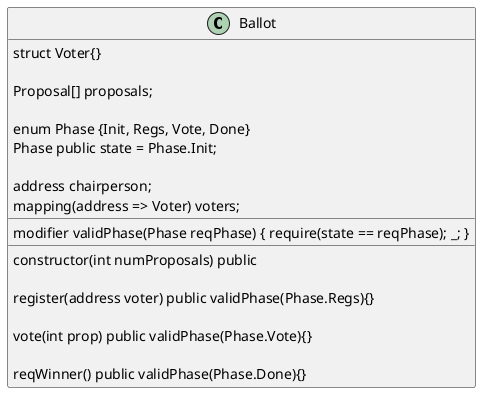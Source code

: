 @startuml
'https://plantuml.com/class-diagram

class Ballot {
    struct Voter{}

    Proposal[] proposals;

    enum Phase {Init, Regs, Vote, Done}
    Phase public state = Phase.Init;

    address chairperson;
    mapping(address => Voter) voters;
    __
    modifier validPhase(Phase reqPhase) { require(state == reqPhase); _; }
    __
    constructor(int numProposals) public

    register(address voter) public validPhase(Phase.Regs){}

    vote(int prop) public validPhase(Phase.Vote){}

    reqWinner() public validPhase(Phase.Done){}
}

@enduml
